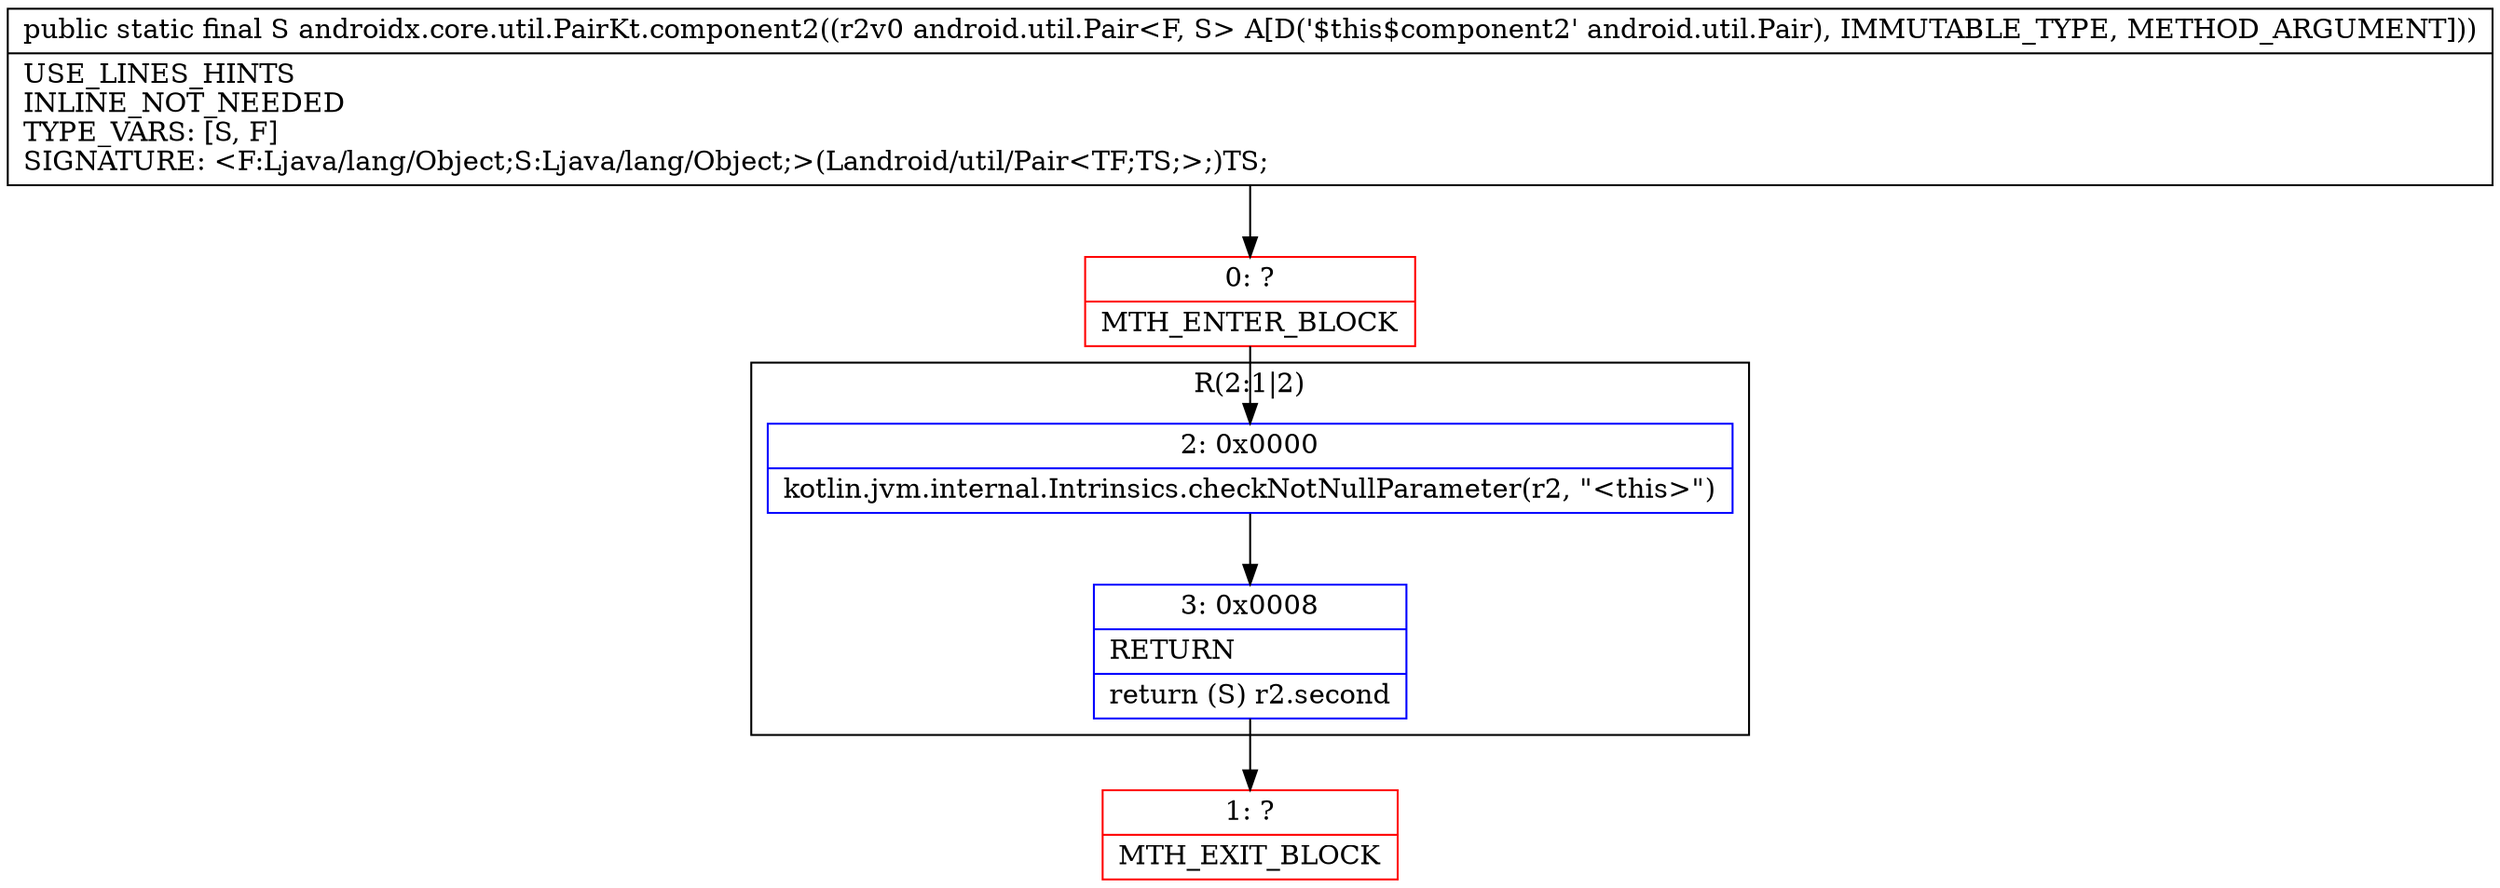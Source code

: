 digraph "CFG forandroidx.core.util.PairKt.component2(Landroid\/util\/Pair;)Ljava\/lang\/Object;" {
subgraph cluster_Region_380984855 {
label = "R(2:1|2)";
node [shape=record,color=blue];
Node_2 [shape=record,label="{2\:\ 0x0000|kotlin.jvm.internal.Intrinsics.checkNotNullParameter(r2, \"\<this\>\")\l}"];
Node_3 [shape=record,label="{3\:\ 0x0008|RETURN\l|return (S) r2.second\l}"];
}
Node_0 [shape=record,color=red,label="{0\:\ ?|MTH_ENTER_BLOCK\l}"];
Node_1 [shape=record,color=red,label="{1\:\ ?|MTH_EXIT_BLOCK\l}"];
MethodNode[shape=record,label="{public static final S androidx.core.util.PairKt.component2((r2v0 android.util.Pair\<F, S\> A[D('$this$component2' android.util.Pair), IMMUTABLE_TYPE, METHOD_ARGUMENT]))  | USE_LINES_HINTS\lINLINE_NOT_NEEDED\lTYPE_VARS: [S, F]\lSIGNATURE: \<F:Ljava\/lang\/Object;S:Ljava\/lang\/Object;\>(Landroid\/util\/Pair\<TF;TS;\>;)TS;\l}"];
MethodNode -> Node_0;Node_2 -> Node_3;
Node_3 -> Node_1;
Node_0 -> Node_2;
}

